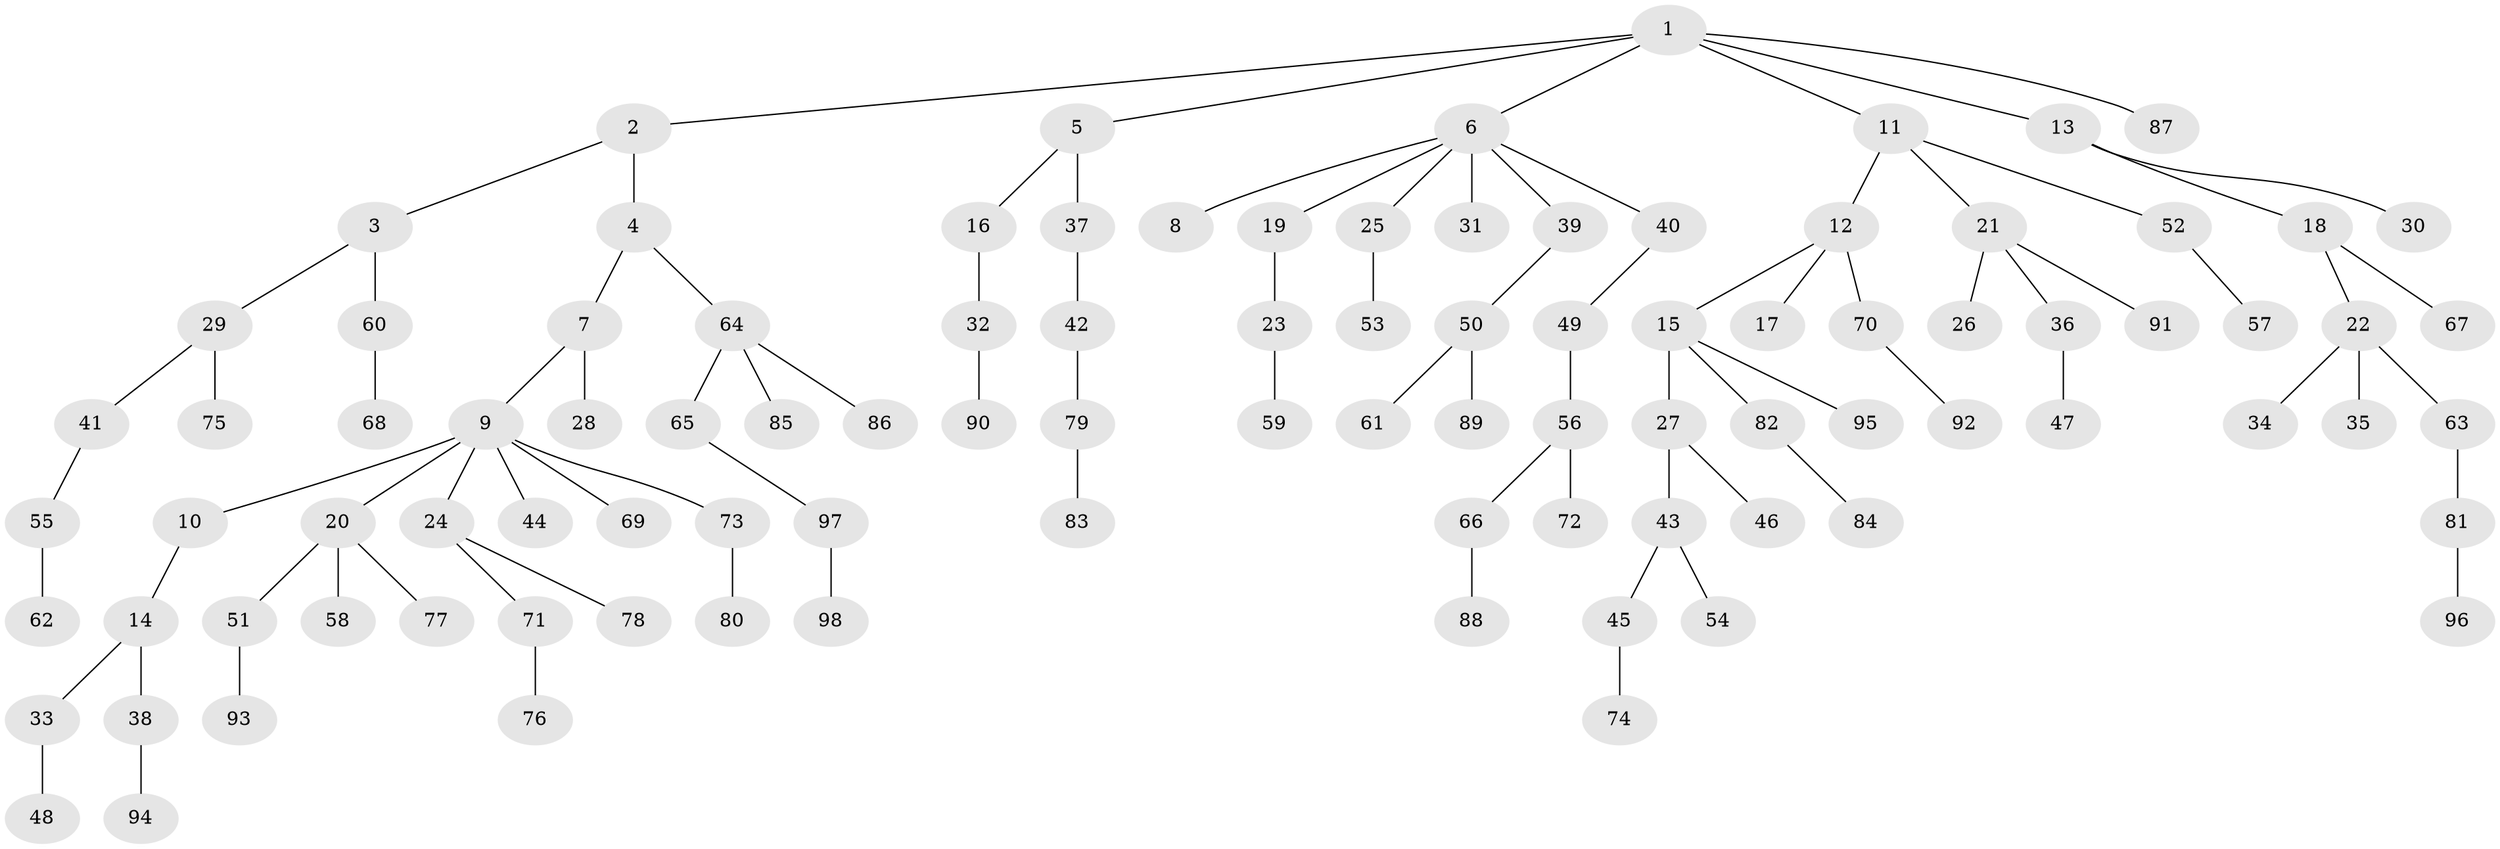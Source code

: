 // coarse degree distribution, {2: 0.4, 3: 0.1, 1: 0.4, 4: 0.06666666666666667, 5: 0.03333333333333333}
// Generated by graph-tools (version 1.1) at 2025/37/03/04/25 23:37:26]
// undirected, 98 vertices, 97 edges
graph export_dot {
  node [color=gray90,style=filled];
  1;
  2;
  3;
  4;
  5;
  6;
  7;
  8;
  9;
  10;
  11;
  12;
  13;
  14;
  15;
  16;
  17;
  18;
  19;
  20;
  21;
  22;
  23;
  24;
  25;
  26;
  27;
  28;
  29;
  30;
  31;
  32;
  33;
  34;
  35;
  36;
  37;
  38;
  39;
  40;
  41;
  42;
  43;
  44;
  45;
  46;
  47;
  48;
  49;
  50;
  51;
  52;
  53;
  54;
  55;
  56;
  57;
  58;
  59;
  60;
  61;
  62;
  63;
  64;
  65;
  66;
  67;
  68;
  69;
  70;
  71;
  72;
  73;
  74;
  75;
  76;
  77;
  78;
  79;
  80;
  81;
  82;
  83;
  84;
  85;
  86;
  87;
  88;
  89;
  90;
  91;
  92;
  93;
  94;
  95;
  96;
  97;
  98;
  1 -- 2;
  1 -- 5;
  1 -- 6;
  1 -- 11;
  1 -- 13;
  1 -- 87;
  2 -- 3;
  2 -- 4;
  3 -- 29;
  3 -- 60;
  4 -- 7;
  4 -- 64;
  5 -- 16;
  5 -- 37;
  6 -- 8;
  6 -- 19;
  6 -- 25;
  6 -- 31;
  6 -- 39;
  6 -- 40;
  7 -- 9;
  7 -- 28;
  9 -- 10;
  9 -- 20;
  9 -- 24;
  9 -- 44;
  9 -- 69;
  9 -- 73;
  10 -- 14;
  11 -- 12;
  11 -- 21;
  11 -- 52;
  12 -- 15;
  12 -- 17;
  12 -- 70;
  13 -- 18;
  13 -- 30;
  14 -- 33;
  14 -- 38;
  15 -- 27;
  15 -- 82;
  15 -- 95;
  16 -- 32;
  18 -- 22;
  18 -- 67;
  19 -- 23;
  20 -- 51;
  20 -- 58;
  20 -- 77;
  21 -- 26;
  21 -- 36;
  21 -- 91;
  22 -- 34;
  22 -- 35;
  22 -- 63;
  23 -- 59;
  24 -- 71;
  24 -- 78;
  25 -- 53;
  27 -- 43;
  27 -- 46;
  29 -- 41;
  29 -- 75;
  32 -- 90;
  33 -- 48;
  36 -- 47;
  37 -- 42;
  38 -- 94;
  39 -- 50;
  40 -- 49;
  41 -- 55;
  42 -- 79;
  43 -- 45;
  43 -- 54;
  45 -- 74;
  49 -- 56;
  50 -- 61;
  50 -- 89;
  51 -- 93;
  52 -- 57;
  55 -- 62;
  56 -- 66;
  56 -- 72;
  60 -- 68;
  63 -- 81;
  64 -- 65;
  64 -- 85;
  64 -- 86;
  65 -- 97;
  66 -- 88;
  70 -- 92;
  71 -- 76;
  73 -- 80;
  79 -- 83;
  81 -- 96;
  82 -- 84;
  97 -- 98;
}

